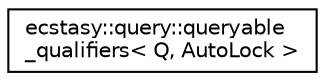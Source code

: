 digraph "Graphical Class Hierarchy"
{
 // LATEX_PDF_SIZE
  edge [fontname="Helvetica",fontsize="10",labelfontname="Helvetica",labelfontsize="10"];
  node [fontname="Helvetica",fontsize="10",shape=record];
  rankdir="LR";
  Node0 [label="ecstasy::query::queryable\l_qualifiers\< Q, AutoLock \>",height=0.2,width=0.4,color="black", fillcolor="white", style="filled",URL="$structecstasy_1_1query_1_1queryable__qualifiers.html",tooltip="Get the queryable type with the correct qualifiers."];
}
